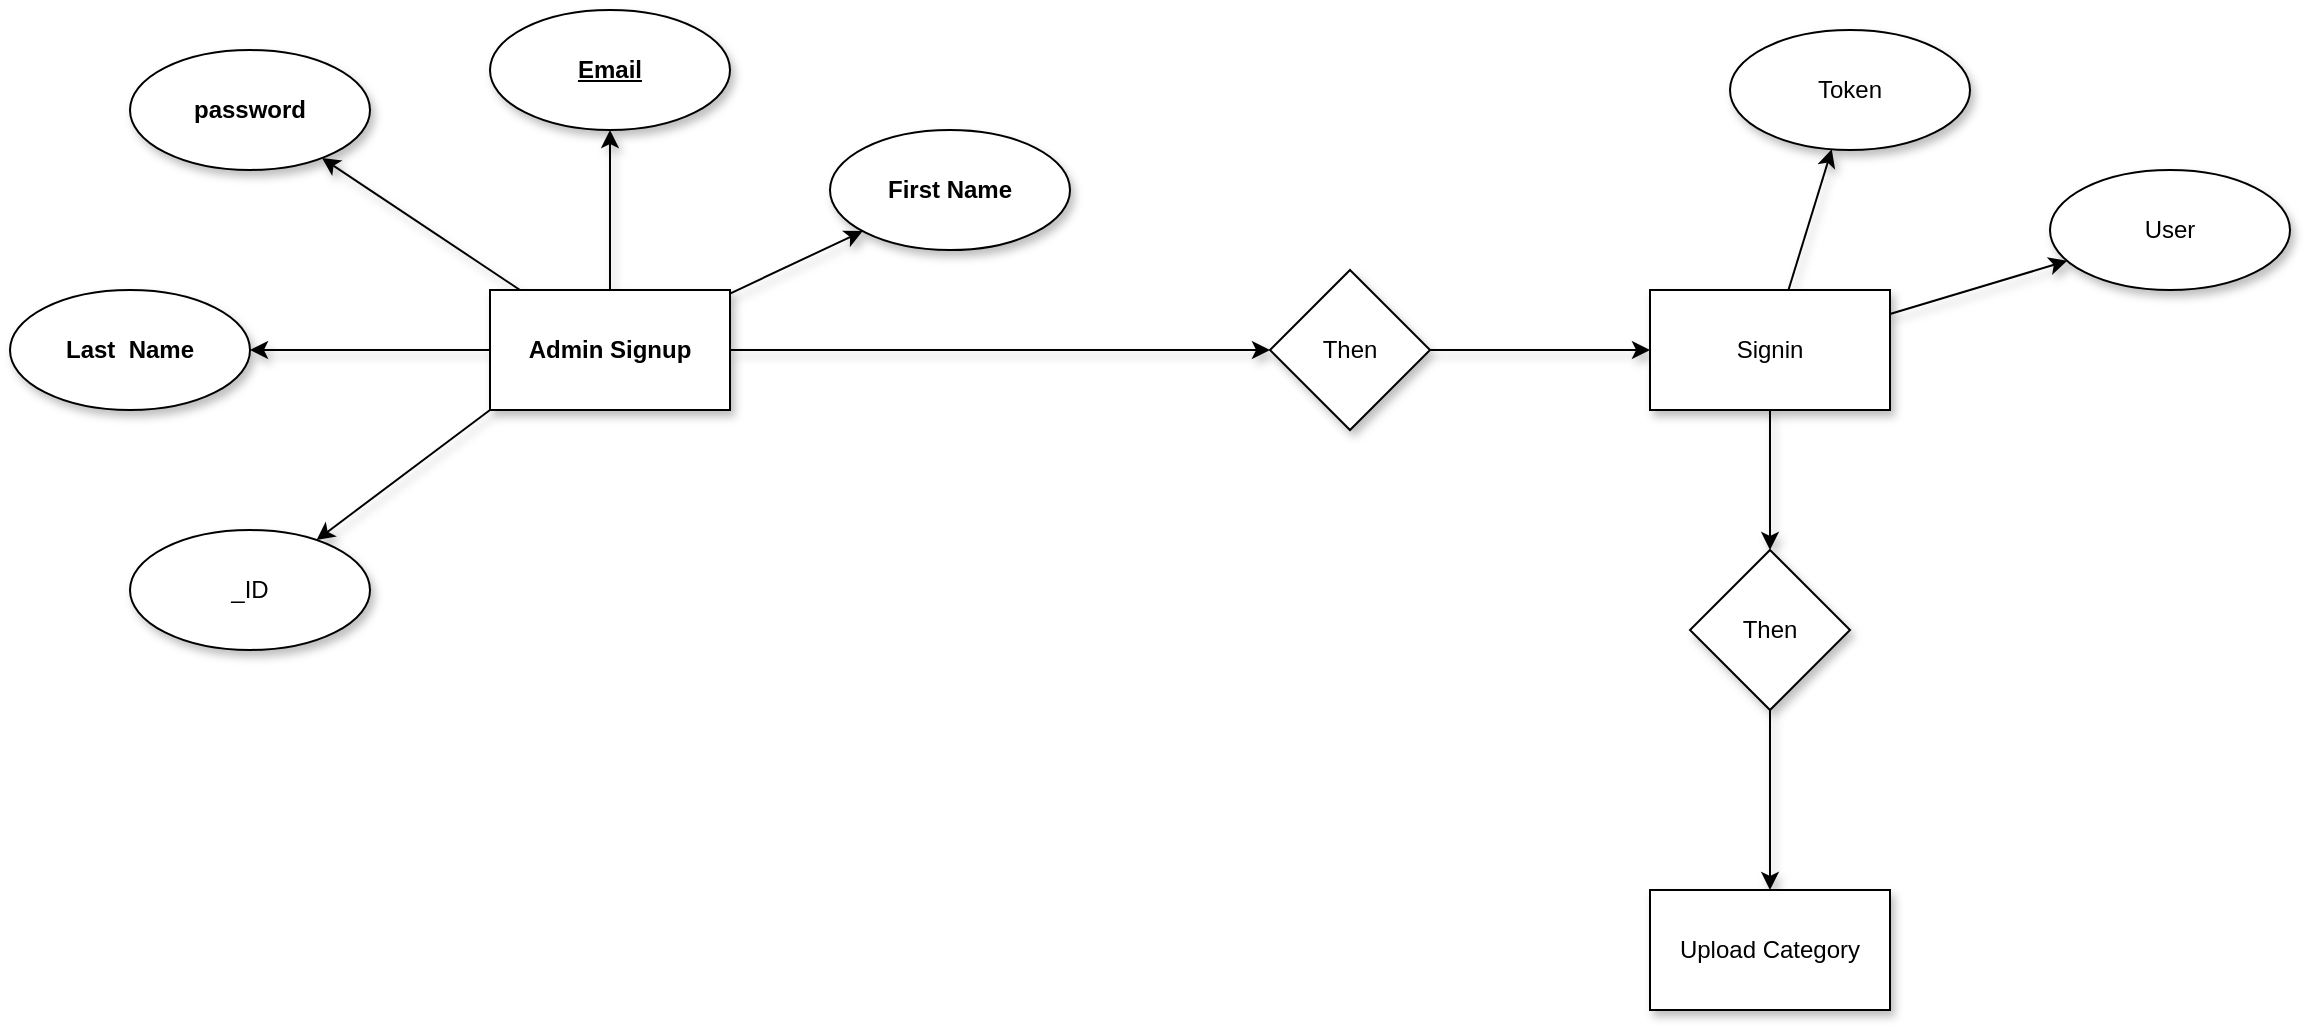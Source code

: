 <mxfile>
    <diagram id="R2lEEEUBdFMjLlhIrx00" name="Page-1">
        <mxGraphModel dx="4867" dy="2678" grid="0" gridSize="10" guides="1" tooltips="1" connect="1" arrows="1" fold="1" page="1" pageScale="1" pageWidth="850" pageHeight="1100" background="none" math="0" shadow="0" extFonts="Permanent Marker^https://fonts.googleapis.com/css?family=Permanent+Marker">
            <root>
                <mxCell id="0"/>
                <mxCell id="1" parent="0"/>
                <mxCell id="4" value="" style="edgeStyle=none;html=1;shadow=1;fontStyle=1;labelPosition=center;verticalLabelPosition=middle;align=center;verticalAlign=middle;" parent="1" source="2" target="3" edge="1">
                    <mxGeometry relative="1" as="geometry"/>
                </mxCell>
                <mxCell id="6" value="" style="edgeStyle=none;html=1;shadow=1;fontStyle=1;labelPosition=center;verticalLabelPosition=middle;align=center;verticalAlign=middle;" parent="1" source="2" target="5" edge="1">
                    <mxGeometry relative="1" as="geometry"/>
                </mxCell>
                <mxCell id="8" value="" style="edgeStyle=none;html=1;shadow=1;fontStyle=1;labelPosition=center;verticalLabelPosition=middle;align=center;verticalAlign=middle;" parent="1" source="2" target="7" edge="1">
                    <mxGeometry relative="1" as="geometry"/>
                </mxCell>
                <mxCell id="10" value="" style="edgeStyle=none;html=1;shadow=1;fontStyle=1;labelPosition=center;verticalLabelPosition=middle;align=center;verticalAlign=middle;" parent="1" source="2" target="9" edge="1">
                    <mxGeometry relative="1" as="geometry"/>
                </mxCell>
                <mxCell id="13" style="edgeStyle=none;html=1;exitX=0;exitY=1;exitDx=0;exitDy=0;shadow=1;" parent="1" source="2" target="12" edge="1">
                    <mxGeometry relative="1" as="geometry"/>
                </mxCell>
                <mxCell id="15" style="edgeStyle=none;html=1;exitX=1;exitY=0.5;exitDx=0;exitDy=0;entryX=0;entryY=0.5;entryDx=0;entryDy=0;shadow=1;" parent="1" source="2" target="14" edge="1">
                    <mxGeometry relative="1" as="geometry"/>
                </mxCell>
                <mxCell id="2" value="Admin Signup" style="whiteSpace=wrap;html=1;shadow=1;fontStyle=1;labelPosition=center;verticalLabelPosition=middle;align=center;verticalAlign=middle;" parent="1" vertex="1">
                    <mxGeometry x="-3820" y="-2030" width="120" height="60" as="geometry"/>
                </mxCell>
                <mxCell id="3" value="First Name" style="ellipse;whiteSpace=wrap;html=1;shadow=1;fontStyle=1;labelPosition=center;verticalLabelPosition=middle;align=center;verticalAlign=middle;" parent="1" vertex="1">
                    <mxGeometry x="-3650" y="-2110" width="120" height="60" as="geometry"/>
                </mxCell>
                <mxCell id="5" value="Email" style="ellipse;whiteSpace=wrap;html=1;shadow=1;fontStyle=5;labelPosition=center;verticalLabelPosition=middle;align=center;verticalAlign=middle;" parent="1" vertex="1">
                    <mxGeometry x="-3820" y="-2170" width="120" height="60" as="geometry"/>
                </mxCell>
                <mxCell id="7" value="password" style="ellipse;whiteSpace=wrap;html=1;shadow=1;fontStyle=1;labelPosition=center;verticalLabelPosition=middle;align=center;verticalAlign=middle;" parent="1" vertex="1">
                    <mxGeometry x="-4000" y="-2150" width="120" height="60" as="geometry"/>
                </mxCell>
                <mxCell id="9" value="Last&amp;nbsp; Name" style="ellipse;whiteSpace=wrap;html=1;shadow=1;fontStyle=1;labelPosition=center;verticalLabelPosition=middle;align=center;verticalAlign=middle;" parent="1" vertex="1">
                    <mxGeometry x="-4060" y="-2030" width="120" height="60" as="geometry"/>
                </mxCell>
                <mxCell id="12" value="_ID" style="ellipse;whiteSpace=wrap;html=1;shadow=1;" parent="1" vertex="1">
                    <mxGeometry x="-4000" y="-1910" width="120" height="60" as="geometry"/>
                </mxCell>
                <mxCell id="18" value="" style="edgeStyle=none;html=1;shadow=1;" parent="1" source="14" target="17" edge="1">
                    <mxGeometry relative="1" as="geometry"/>
                </mxCell>
                <mxCell id="14" value="Then" style="rhombus;whiteSpace=wrap;html=1;shadow=1;" parent="1" vertex="1">
                    <mxGeometry x="-3430" y="-2040" width="80" height="80" as="geometry"/>
                </mxCell>
                <mxCell id="20" value="" style="edgeStyle=none;html=1;shadow=1;" parent="1" source="17" target="19" edge="1">
                    <mxGeometry relative="1" as="geometry"/>
                </mxCell>
                <mxCell id="22" value="" style="edgeStyle=none;html=1;shadow=1;" parent="1" source="17" target="21" edge="1">
                    <mxGeometry relative="1" as="geometry"/>
                </mxCell>
                <mxCell id="24" value="" style="edgeStyle=none;html=1;shadow=1;" parent="1" source="17" target="23" edge="1">
                    <mxGeometry relative="1" as="geometry"/>
                </mxCell>
                <mxCell id="17" value="Signin" style="whiteSpace=wrap;html=1;shadow=1;" parent="1" vertex="1">
                    <mxGeometry x="-3240" y="-2030" width="120" height="60" as="geometry"/>
                </mxCell>
                <mxCell id="19" value="Token" style="ellipse;whiteSpace=wrap;html=1;shadow=1;" parent="1" vertex="1">
                    <mxGeometry x="-3200" y="-2160" width="120" height="60" as="geometry"/>
                </mxCell>
                <mxCell id="21" value="User" style="ellipse;whiteSpace=wrap;html=1;shadow=1;" parent="1" vertex="1">
                    <mxGeometry x="-3040" y="-2090" width="120" height="60" as="geometry"/>
                </mxCell>
                <mxCell id="26" value="" style="edgeStyle=none;html=1;shadow=1;" parent="1" source="23" target="25" edge="1">
                    <mxGeometry relative="1" as="geometry"/>
                </mxCell>
                <mxCell id="23" value="Then" style="rhombus;whiteSpace=wrap;html=1;shadow=1;" parent="1" vertex="1">
                    <mxGeometry x="-3220" y="-1900" width="80" height="80" as="geometry"/>
                </mxCell>
                <mxCell id="25" value="Upload Category" style="whiteSpace=wrap;html=1;shadow=1;" parent="1" vertex="1">
                    <mxGeometry x="-3240" y="-1730" width="120" height="60" as="geometry"/>
                </mxCell>
            </root>
        </mxGraphModel>
    </diagram>
</mxfile>